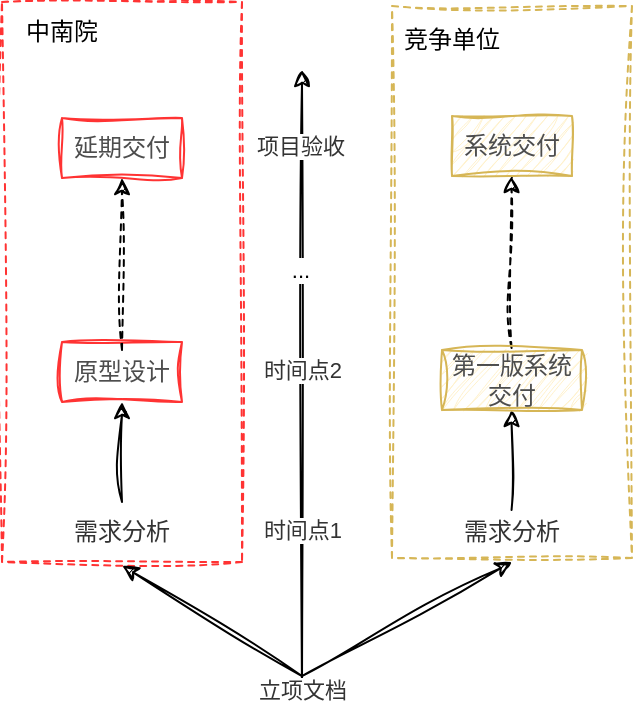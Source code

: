 <mxfile version="24.0.2" type="github">
  <diagram name="第 1 页" id="v3I6r_rQwzWQODkESoc9">
    <mxGraphModel dx="1049" dy="585" grid="1" gridSize="10" guides="1" tooltips="1" connect="1" arrows="1" fold="1" page="1" pageScale="1" pageWidth="827" pageHeight="1169" math="0" shadow="0">
      <root>
        <mxCell id="0" />
        <mxCell id="1" parent="0" />
        <mxCell id="BKPg3-dfzqga65eJAdUc-3" value="" style="rounded=0;whiteSpace=wrap;html=1;fillColor=none;dashed=1;strokeColor=#FF3333;sketch=1;curveFitting=1;jiggle=2;fontColor=#ffffff;" vertex="1" parent="1">
          <mxGeometry x="270" y="136" width="120" height="280" as="geometry" />
        </mxCell>
        <mxCell id="BKPg3-dfzqga65eJAdUc-2" value="" style="rounded=0;whiteSpace=wrap;html=1;fillColor=none;dashed=1;strokeColor=#d6b656;sketch=1;curveFitting=1;jiggle=2;" vertex="1" parent="1">
          <mxGeometry x="465" y="138" width="120" height="276" as="geometry" />
        </mxCell>
        <mxCell id="BI0DToEm27fz6GxcxWoR-3" value="" style="endArrow=classic;html=1;rounded=0;sketch=1;curveFitting=1;jiggle=2;" parent="1" edge="1">
          <mxGeometry width="50" height="50" relative="1" as="geometry">
            <mxPoint x="420" y="480" as="sourcePoint" />
            <mxPoint x="420" y="170" as="targetPoint" />
          </mxGeometry>
        </mxCell>
        <mxCell id="BI0DToEm27fz6GxcxWoR-7" value="时间点1" style="edgeLabel;html=1;align=center;verticalAlign=middle;resizable=0;points=[];fontColor=#333333;" parent="BI0DToEm27fz6GxcxWoR-3" vertex="1" connectable="0">
          <mxGeometry x="0.027" y="-4" relative="1" as="geometry">
            <mxPoint x="-4" y="79" as="offset" />
          </mxGeometry>
        </mxCell>
        <mxCell id="BI0DToEm27fz6GxcxWoR-8" value="立项文档" style="edgeLabel;html=1;align=center;verticalAlign=middle;resizable=0;points=[];fontColor=#333333;" parent="BI0DToEm27fz6GxcxWoR-3" vertex="1" connectable="0">
          <mxGeometry x="-0.89" relative="1" as="geometry">
            <mxPoint y="17" as="offset" />
          </mxGeometry>
        </mxCell>
        <mxCell id="BI0DToEm27fz6GxcxWoR-9" value="时间点2" style="edgeLabel;html=1;align=center;verticalAlign=middle;resizable=0;points=[];fontColor=#333333;" parent="BI0DToEm27fz6GxcxWoR-3" vertex="1" connectable="0">
          <mxGeometry x="0.462" y="2" relative="1" as="geometry">
            <mxPoint x="2" y="66" as="offset" />
          </mxGeometry>
        </mxCell>
        <mxCell id="BI0DToEm27fz6GxcxWoR-18" value="..." style="edgeLabel;html=1;align=center;verticalAlign=middle;resizable=0;points=[];" parent="BI0DToEm27fz6GxcxWoR-3" vertex="1" connectable="0">
          <mxGeometry x="0.355" y="1" relative="1" as="geometry">
            <mxPoint as="offset" />
          </mxGeometry>
        </mxCell>
        <mxCell id="BI0DToEm27fz6GxcxWoR-19" value="项目验收" style="edgeLabel;html=1;align=center;verticalAlign=middle;resizable=0;points=[];fontColor=#333333;" parent="BI0DToEm27fz6GxcxWoR-3" vertex="1" connectable="0">
          <mxGeometry x="0.756" y="1" relative="1" as="geometry">
            <mxPoint as="offset" />
          </mxGeometry>
        </mxCell>
        <mxCell id="BI0DToEm27fz6GxcxWoR-10" value="需求分析" style="text;html=1;align=center;verticalAlign=middle;whiteSpace=wrap;rounded=0;fontColor=#333333;" parent="1" vertex="1">
          <mxGeometry x="300" y="386" width="60" height="30" as="geometry" />
        </mxCell>
        <mxCell id="BI0DToEm27fz6GxcxWoR-11" value="需求分析" style="text;html=1;align=center;verticalAlign=middle;whiteSpace=wrap;rounded=0;fontColor=#333333;" parent="1" vertex="1">
          <mxGeometry x="495" y="386" width="60" height="30" as="geometry" />
        </mxCell>
        <mxCell id="BI0DToEm27fz6GxcxWoR-12" value="&lt;font color=&quot;#4d4d4d&quot;&gt;原型设计&lt;/font&gt;" style="text;html=1;align=center;verticalAlign=middle;whiteSpace=wrap;rounded=0;fontColor=#ffffff;fillColor=none;strokeColor=#FF3333;sketch=1;curveFitting=1;jiggle=2;" parent="1" vertex="1">
          <mxGeometry x="300" y="306" width="60" height="30" as="geometry" />
        </mxCell>
        <mxCell id="BI0DToEm27fz6GxcxWoR-14" value="" style="endArrow=classic;html=1;rounded=0;entryX=0.5;entryY=1;entryDx=0;entryDy=0;sketch=1;curveFitting=1;jiggle=2;" parent="1" target="BI0DToEm27fz6GxcxWoR-11" edge="1">
          <mxGeometry width="50" height="50" relative="1" as="geometry">
            <mxPoint x="420" y="473" as="sourcePoint" />
            <mxPoint x="500" y="423" as="targetPoint" />
          </mxGeometry>
        </mxCell>
        <mxCell id="BI0DToEm27fz6GxcxWoR-15" value="" style="endArrow=classic;html=1;rounded=0;entryX=0.502;entryY=1.061;entryDx=0;entryDy=0;entryPerimeter=0;sketch=1;curveFitting=1;jiggle=2;" parent="1" target="BI0DToEm27fz6GxcxWoR-10" edge="1">
          <mxGeometry width="50" height="50" relative="1" as="geometry">
            <mxPoint x="420" y="473" as="sourcePoint" />
            <mxPoint x="330.0" y="419" as="targetPoint" />
          </mxGeometry>
        </mxCell>
        <mxCell id="BI0DToEm27fz6GxcxWoR-16" value="" style="endArrow=classic;html=1;rounded=0;exitX=0.5;exitY=0;exitDx=0;exitDy=0;entryX=0.5;entryY=1;entryDx=0;entryDy=0;sketch=1;curveFitting=1;jiggle=2;" parent="1" source="BI0DToEm27fz6GxcxWoR-10" target="BI0DToEm27fz6GxcxWoR-12" edge="1">
          <mxGeometry width="50" height="50" relative="1" as="geometry">
            <mxPoint x="410" y="400" as="sourcePoint" />
            <mxPoint x="460" y="350" as="targetPoint" />
          </mxGeometry>
        </mxCell>
        <mxCell id="BI0DToEm27fz6GxcxWoR-17" value="" style="endArrow=classic;html=1;rounded=0;exitX=0.5;exitY=0;exitDx=0;exitDy=0;entryX=0.5;entryY=1;entryDx=0;entryDy=0;sketch=1;curveFitting=1;jiggle=2;" parent="1" edge="1">
          <mxGeometry width="50" height="50" relative="1" as="geometry">
            <mxPoint x="524.78" y="390" as="sourcePoint" />
            <mxPoint x="524.78" y="340" as="targetPoint" />
          </mxGeometry>
        </mxCell>
        <mxCell id="BI0DToEm27fz6GxcxWoR-20" value="&lt;font color=&quot;#4d4d4d&quot;&gt;延期交付&lt;/font&gt;" style="text;html=1;align=center;verticalAlign=middle;whiteSpace=wrap;rounded=0;fontColor=#333333;fillColor=none;strokeColor=#FF3333;sketch=1;curveFitting=1;jiggle=2;" parent="1" vertex="1">
          <mxGeometry x="300" y="194" width="60" height="30" as="geometry" />
        </mxCell>
        <mxCell id="BI0DToEm27fz6GxcxWoR-22" value="" style="endArrow=classic;html=1;rounded=0;entryX=0.5;entryY=1;entryDx=0;entryDy=0;dashed=1;sketch=1;curveFitting=1;jiggle=2;" parent="1" target="BI0DToEm27fz6GxcxWoR-20" edge="1">
          <mxGeometry width="50" height="50" relative="1" as="geometry">
            <mxPoint x="330" y="310" as="sourcePoint" />
            <mxPoint x="340" y="346" as="targetPoint" />
          </mxGeometry>
        </mxCell>
        <mxCell id="BI0DToEm27fz6GxcxWoR-23" value="" style="endArrow=classic;html=1;rounded=0;entryX=0.5;entryY=1;entryDx=0;entryDy=0;dashed=1;sketch=1;curveFitting=1;jiggle=2;" parent="1" edge="1">
          <mxGeometry width="50" height="50" relative="1" as="geometry">
            <mxPoint x="524.79" y="309" as="sourcePoint" />
            <mxPoint x="524.79" y="223" as="targetPoint" />
          </mxGeometry>
        </mxCell>
        <mxCell id="BKPg3-dfzqga65eJAdUc-4" value="中南院" style="text;html=1;align=center;verticalAlign=middle;whiteSpace=wrap;rounded=0;" vertex="1" parent="1">
          <mxGeometry x="270" y="136" width="60" height="30" as="geometry" />
        </mxCell>
        <mxCell id="BKPg3-dfzqga65eJAdUc-5" value="竞争单位" style="text;html=1;align=center;verticalAlign=middle;whiteSpace=wrap;rounded=0;" vertex="1" parent="1">
          <mxGeometry x="465" y="140" width="60" height="30" as="geometry" />
        </mxCell>
        <mxCell id="BKPg3-dfzqga65eJAdUc-8" value="第一版系统交付" style="text;html=1;align=center;verticalAlign=middle;whiteSpace=wrap;rounded=0;fillColor=#fff2cc;strokeColor=#d6b656;fontColor=#4D4D4D;sketch=1;curveFitting=1;jiggle=2;" vertex="1" parent="1">
          <mxGeometry x="490" y="310" width="70" height="30" as="geometry" />
        </mxCell>
        <mxCell id="BKPg3-dfzqga65eJAdUc-9" value="系统交付" style="text;html=1;align=center;verticalAlign=middle;whiteSpace=wrap;rounded=0;fillColor=#fff2cc;strokeColor=#d6b656;fontColor=#4D4D4D;sketch=1;curveFitting=1;jiggle=2;" vertex="1" parent="1">
          <mxGeometry x="495" y="193" width="60" height="30" as="geometry" />
        </mxCell>
      </root>
    </mxGraphModel>
  </diagram>
</mxfile>
